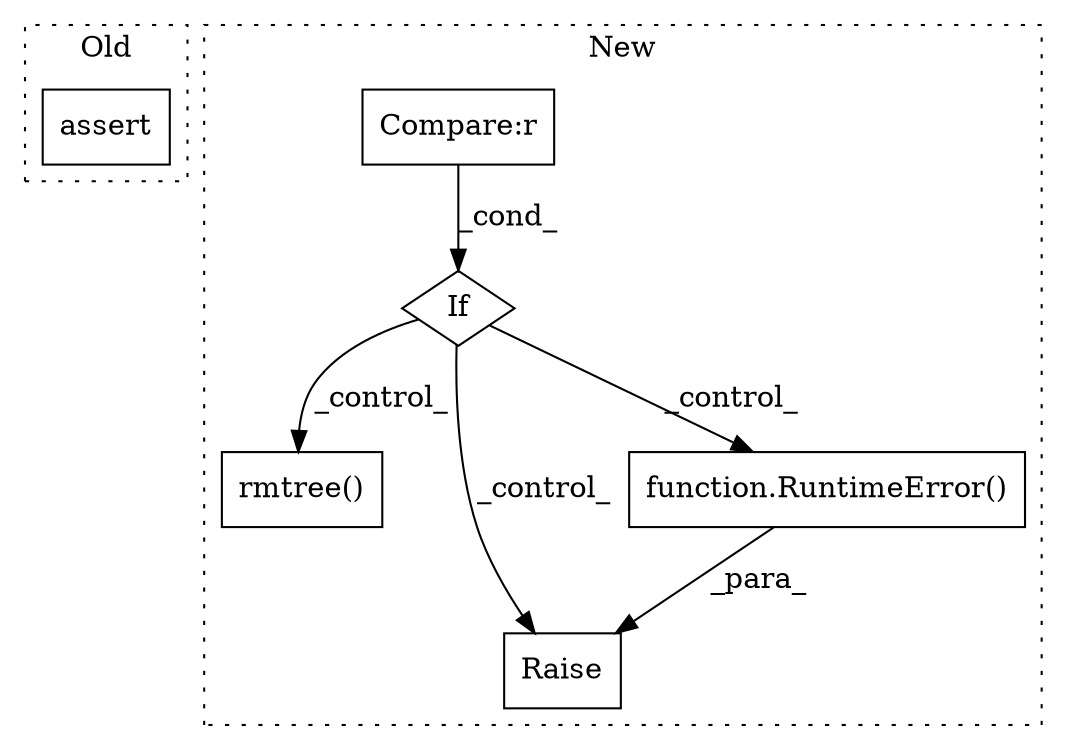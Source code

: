digraph G {
subgraph cluster0 {
1 [label="assert" a="65" s="6887" l="7" shape="box"];
label = "Old";
style="dotted";
}
subgraph cluster1 {
2 [label="rmtree()" a="75" s="7767,7789" l="14,1" shape="box"];
3 [label="If" a="96" s="6887" l="3" shape="diamond"];
4 [label="Compare:r" a="40" s="6890" l="17" shape="box"];
5 [label="Raise" a="91" s="6957" l="6" shape="box"];
6 [label="function.RuntimeError()" a="75" s="6963,7013" l="13,1" shape="box"];
label = "New";
style="dotted";
}
3 -> 6 [label="_control_"];
3 -> 2 [label="_control_"];
3 -> 5 [label="_control_"];
4 -> 3 [label="_cond_"];
6 -> 5 [label="_para_"];
}